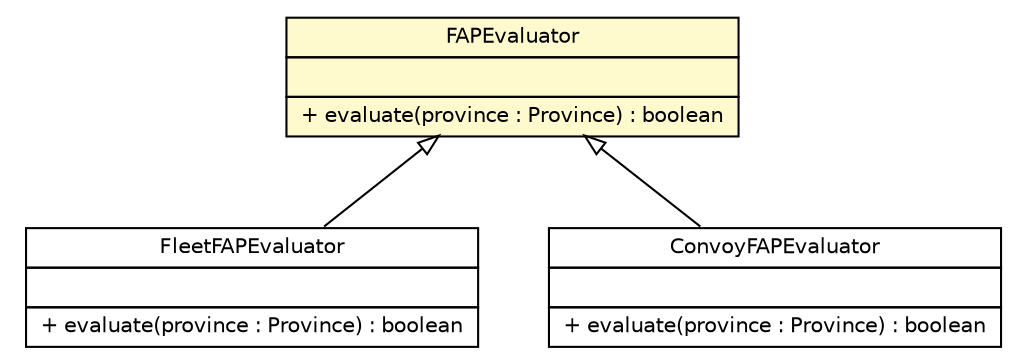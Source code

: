 #!/usr/local/bin/dot
#
# Class diagram 
# Generated by UMLGraph version 5.2 (http://www.umlgraph.org/)
#

digraph G {
	edge [fontname="Helvetica",fontsize=10,labelfontname="Helvetica",labelfontsize=10];
	node [fontname="Helvetica",fontsize=10,shape=plaintext];
	nodesep=0.25;
	ranksep=0.5;
	// dip.world.Path.FAPEvaluator
	c7476 [label=<<table title="dip.world.Path.FAPEvaluator" border="0" cellborder="1" cellspacing="0" cellpadding="2" port="p" bgcolor="lemonChiffon" href="./Path.FAPEvaluator.html">
		<tr><td><table border="0" cellspacing="0" cellpadding="1">
<tr><td align="center" balign="center"> FAPEvaluator </td></tr>
		</table></td></tr>
		<tr><td><table border="0" cellspacing="0" cellpadding="1">
<tr><td align="left" balign="left">  </td></tr>
		</table></td></tr>
		<tr><td><table border="0" cellspacing="0" cellpadding="1">
<tr><td align="left" balign="left"> + evaluate(province : Province) : boolean </td></tr>
		</table></td></tr>
		</table>>, fontname="Helvetica", fontcolor="black", fontsize=10.0];
	// dip.world.Path.FleetFAPEvaluator
	c7477 [label=<<table title="dip.world.Path.FleetFAPEvaluator" border="0" cellborder="1" cellspacing="0" cellpadding="2" port="p" href="./Path.FleetFAPEvaluator.html">
		<tr><td><table border="0" cellspacing="0" cellpadding="1">
<tr><td align="center" balign="center"> FleetFAPEvaluator </td></tr>
		</table></td></tr>
		<tr><td><table border="0" cellspacing="0" cellpadding="1">
<tr><td align="left" balign="left">  </td></tr>
		</table></td></tr>
		<tr><td><table border="0" cellspacing="0" cellpadding="1">
<tr><td align="left" balign="left"> + evaluate(province : Province) : boolean </td></tr>
		</table></td></tr>
		</table>>, fontname="Helvetica", fontcolor="black", fontsize=10.0];
	// dip.world.Path.ConvoyFAPEvaluator
	c7478 [label=<<table title="dip.world.Path.ConvoyFAPEvaluator" border="0" cellborder="1" cellspacing="0" cellpadding="2" port="p" href="./Path.ConvoyFAPEvaluator.html">
		<tr><td><table border="0" cellspacing="0" cellpadding="1">
<tr><td align="center" balign="center"> ConvoyFAPEvaluator </td></tr>
		</table></td></tr>
		<tr><td><table border="0" cellspacing="0" cellpadding="1">
<tr><td align="left" balign="left">  </td></tr>
		</table></td></tr>
		<tr><td><table border="0" cellspacing="0" cellpadding="1">
<tr><td align="left" balign="left"> + evaluate(province : Province) : boolean </td></tr>
		</table></td></tr>
		</table>>, fontname="Helvetica", fontcolor="black", fontsize=10.0];
	//dip.world.Path.FleetFAPEvaluator extends dip.world.Path.FAPEvaluator
	c7476:p -> c7477:p [dir=back,arrowtail=empty];
	//dip.world.Path.ConvoyFAPEvaluator extends dip.world.Path.FAPEvaluator
	c7476:p -> c7478:p [dir=back,arrowtail=empty];
}

